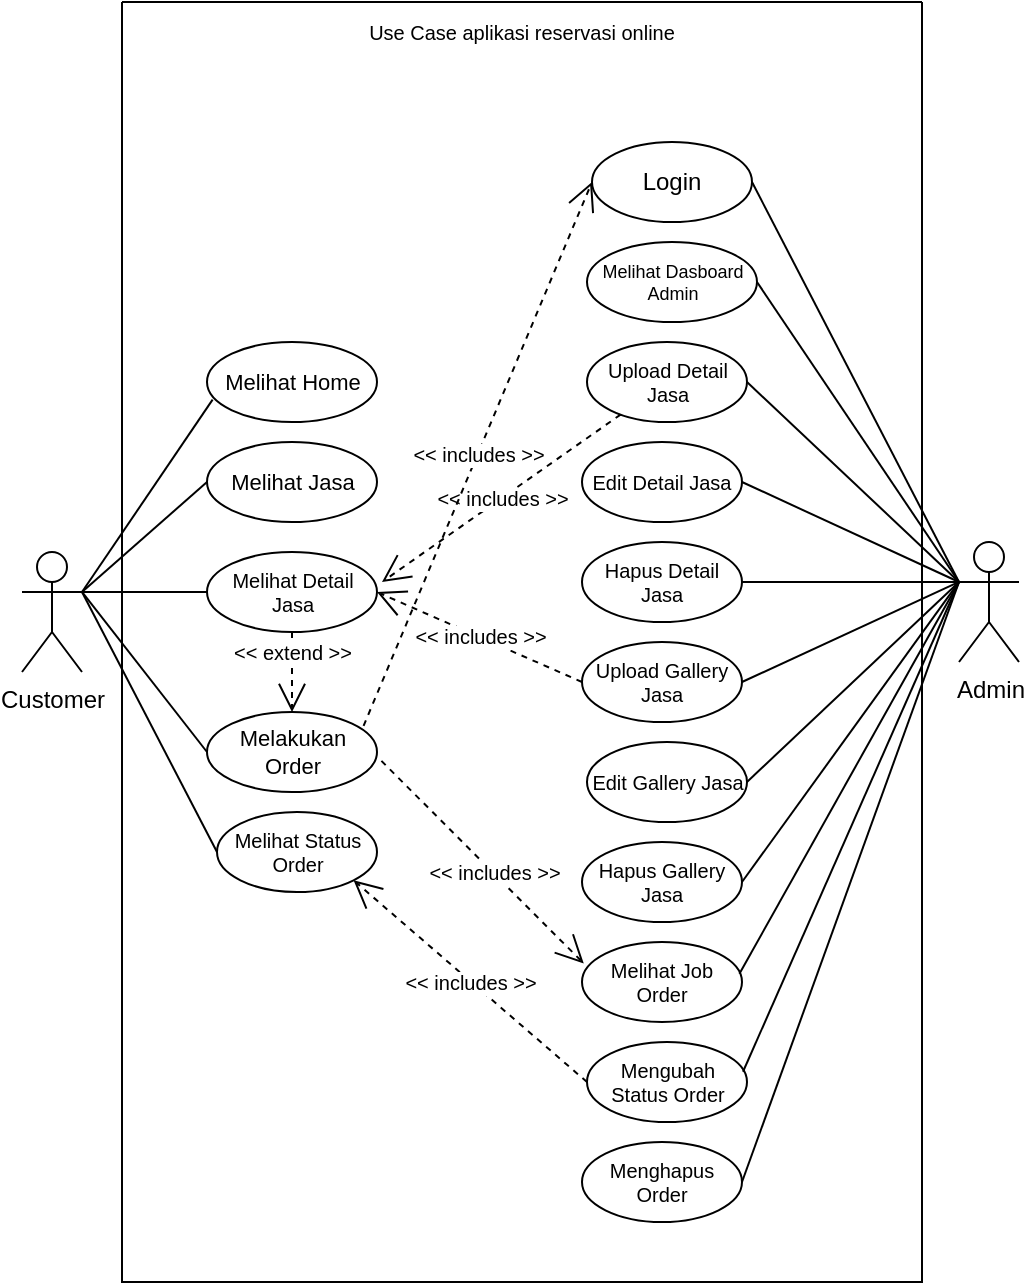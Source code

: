 <mxfile version="15.9.4" type="github">
  <diagram id="GMl95LAj9ESzuPkedipG" name="Page-1">
    <mxGraphModel dx="868" dy="482" grid="1" gridSize="10" guides="1" tooltips="1" connect="1" arrows="1" fold="1" page="1" pageScale="1" pageWidth="827" pageHeight="1169" math="0" shadow="0">
      <root>
        <mxCell id="0" />
        <mxCell id="1" parent="0" />
        <mxCell id="sUE_RuK1TpNDOWTsNQ0Q-1" value="Customer" style="shape=umlActor;verticalLabelPosition=bottom;verticalAlign=top;html=1;" parent="1" vertex="1">
          <mxGeometry x="130" y="565" width="30" height="60" as="geometry" />
        </mxCell>
        <mxCell id="sUE_RuK1TpNDOWTsNQ0Q-4" value="Admin" style="shape=umlActor;verticalLabelPosition=bottom;verticalAlign=top;html=1;" parent="1" vertex="1">
          <mxGeometry x="598.5" y="560" width="30" height="60" as="geometry" />
        </mxCell>
        <mxCell id="sUE_RuK1TpNDOWTsNQ0Q-10" value="Login" style="ellipse;whiteSpace=wrap;html=1;" parent="1" vertex="1">
          <mxGeometry x="415" y="360" width="80" height="40" as="geometry" />
        </mxCell>
        <mxCell id="sUE_RuK1TpNDOWTsNQ0Q-13" value="Melihat Detail Jasa" style="ellipse;whiteSpace=wrap;html=1;fontSize=10;" parent="1" vertex="1">
          <mxGeometry x="222.5" y="565" width="85" height="40" as="geometry" />
        </mxCell>
        <mxCell id="sUE_RuK1TpNDOWTsNQ0Q-14" value="Melakukan Order" style="ellipse;whiteSpace=wrap;html=1;fontSize=11;" parent="1" vertex="1">
          <mxGeometry x="222.5" y="645" width="85" height="40" as="geometry" />
        </mxCell>
        <mxCell id="sUE_RuK1TpNDOWTsNQ0Q-15" value="Upload Detail Jasa" style="ellipse;whiteSpace=wrap;html=1;fontSize=10;" parent="1" vertex="1">
          <mxGeometry x="412.5" y="460" width="80" height="40" as="geometry" />
        </mxCell>
        <mxCell id="sUE_RuK1TpNDOWTsNQ0Q-16" value="Upload Gallery Jasa" style="ellipse;whiteSpace=wrap;html=1;fontSize=10;" parent="1" vertex="1">
          <mxGeometry x="410" y="610" width="80" height="40" as="geometry" />
        </mxCell>
        <mxCell id="sUE_RuK1TpNDOWTsNQ0Q-17" value="Melihat Job Order" style="ellipse;whiteSpace=wrap;html=1;fontSize=10;" parent="1" vertex="1">
          <mxGeometry x="410" y="760" width="80" height="40" as="geometry" />
        </mxCell>
        <mxCell id="sUE_RuK1TpNDOWTsNQ0Q-18" value="Mengubah Status Order" style="ellipse;whiteSpace=wrap;html=1;fontSize=10;" parent="1" vertex="1">
          <mxGeometry x="412.5" y="810" width="80" height="40" as="geometry" />
        </mxCell>
        <mxCell id="sUE_RuK1TpNDOWTsNQ0Q-19" value="Melihat Status Order" style="ellipse;whiteSpace=wrap;html=1;fontSize=10;" parent="1" vertex="1">
          <mxGeometry x="227.5" y="695" width="80" height="40" as="geometry" />
        </mxCell>
        <mxCell id="sUE_RuK1TpNDOWTsNQ0Q-20" value="" style="endArrow=none;html=1;rounded=0;fontFamily=Helvetica;fontSize=10;fontColor=default;entryX=0.033;entryY=0.721;entryDx=0;entryDy=0;entryPerimeter=0;exitX=1;exitY=0.333;exitDx=0;exitDy=0;exitPerimeter=0;" parent="1" source="sUE_RuK1TpNDOWTsNQ0Q-1" target="sUE_RuK1TpNDOWTsNQ0Q-11" edge="1">
          <mxGeometry width="50" height="50" relative="1" as="geometry">
            <mxPoint x="110" y="585" as="sourcePoint" />
            <mxPoint x="410" y="545" as="targetPoint" />
          </mxGeometry>
        </mxCell>
        <mxCell id="sUE_RuK1TpNDOWTsNQ0Q-21" value="" style="endArrow=none;html=1;rounded=0;fontFamily=Helvetica;fontSize=10;fontColor=default;entryX=0;entryY=0.5;entryDx=0;entryDy=0;" parent="1" target="sUE_RuK1TpNDOWTsNQ0Q-12" edge="1">
          <mxGeometry width="50" height="50" relative="1" as="geometry">
            <mxPoint x="160" y="585" as="sourcePoint" />
            <mxPoint x="410" y="545" as="targetPoint" />
          </mxGeometry>
        </mxCell>
        <mxCell id="sUE_RuK1TpNDOWTsNQ0Q-22" value="" style="endArrow=none;html=1;rounded=0;fontFamily=Helvetica;fontSize=10;fontColor=default;exitX=1;exitY=0.333;exitDx=0;exitDy=0;exitPerimeter=0;" parent="1" source="sUE_RuK1TpNDOWTsNQ0Q-1" target="sUE_RuK1TpNDOWTsNQ0Q-13" edge="1">
          <mxGeometry width="50" height="50" relative="1" as="geometry">
            <mxPoint x="220" y="605" as="sourcePoint" />
            <mxPoint x="270" y="555" as="targetPoint" />
          </mxGeometry>
        </mxCell>
        <mxCell id="sUE_RuK1TpNDOWTsNQ0Q-23" value="" style="endArrow=none;html=1;rounded=0;fontFamily=Helvetica;fontSize=10;fontColor=default;exitX=1;exitY=0.333;exitDx=0;exitDy=0;exitPerimeter=0;entryX=0;entryY=0.5;entryDx=0;entryDy=0;" parent="1" source="sUE_RuK1TpNDOWTsNQ0Q-1" target="sUE_RuK1TpNDOWTsNQ0Q-14" edge="1">
          <mxGeometry width="50" height="50" relative="1" as="geometry">
            <mxPoint x="220" y="685" as="sourcePoint" />
            <mxPoint x="270" y="635" as="targetPoint" />
          </mxGeometry>
        </mxCell>
        <mxCell id="sUE_RuK1TpNDOWTsNQ0Q-24" value="" style="endArrow=none;html=1;rounded=0;fontFamily=Helvetica;fontSize=10;fontColor=default;exitX=1;exitY=0.333;exitDx=0;exitDy=0;exitPerimeter=0;entryX=0;entryY=0.5;entryDx=0;entryDy=0;" parent="1" source="sUE_RuK1TpNDOWTsNQ0Q-1" target="sUE_RuK1TpNDOWTsNQ0Q-19" edge="1">
          <mxGeometry width="50" height="50" relative="1" as="geometry">
            <mxPoint x="220" y="685" as="sourcePoint" />
            <mxPoint x="270" y="635" as="targetPoint" />
          </mxGeometry>
        </mxCell>
        <mxCell id="sUE_RuK1TpNDOWTsNQ0Q-25" value="" style="endArrow=none;html=1;rounded=0;fontFamily=Helvetica;fontSize=10;fontColor=default;entryX=1;entryY=0.5;entryDx=0;entryDy=0;exitX=0;exitY=0.333;exitDx=0;exitDy=0;exitPerimeter=0;" parent="1" source="sUE_RuK1TpNDOWTsNQ0Q-4" target="sUE_RuK1TpNDOWTsNQ0Q-10" edge="1">
          <mxGeometry width="50" height="50" relative="1" as="geometry">
            <mxPoint x="378.5" y="630" as="sourcePoint" />
            <mxPoint x="428.5" y="580" as="targetPoint" />
          </mxGeometry>
        </mxCell>
        <mxCell id="sUE_RuK1TpNDOWTsNQ0Q-26" value="" style="endArrow=none;html=1;rounded=0;fontFamily=Helvetica;fontSize=10;fontColor=default;entryX=1;entryY=0.5;entryDx=0;entryDy=0;exitX=0;exitY=0.333;exitDx=0;exitDy=0;exitPerimeter=0;" parent="1" source="sUE_RuK1TpNDOWTsNQ0Q-4" target="sUE_RuK1TpNDOWTsNQ0Q-15" edge="1">
          <mxGeometry width="50" height="50" relative="1" as="geometry">
            <mxPoint x="378.5" y="630" as="sourcePoint" />
            <mxPoint x="428.5" y="580" as="targetPoint" />
          </mxGeometry>
        </mxCell>
        <mxCell id="sUE_RuK1TpNDOWTsNQ0Q-27" value="" style="endArrow=none;html=1;rounded=0;fontFamily=Helvetica;fontSize=10;fontColor=default;entryX=1;entryY=0.5;entryDx=0;entryDy=0;exitX=0;exitY=0.333;exitDx=0;exitDy=0;exitPerimeter=0;" parent="1" source="sUE_RuK1TpNDOWTsNQ0Q-4" target="sUE_RuK1TpNDOWTsNQ0Q-16" edge="1">
          <mxGeometry width="50" height="50" relative="1" as="geometry">
            <mxPoint x="378.5" y="630" as="sourcePoint" />
            <mxPoint x="428.5" y="580" as="targetPoint" />
          </mxGeometry>
        </mxCell>
        <mxCell id="sUE_RuK1TpNDOWTsNQ0Q-28" value="" style="endArrow=none;html=1;rounded=0;fontFamily=Helvetica;fontSize=10;fontColor=default;exitX=0.984;exitY=0.398;exitDx=0;exitDy=0;exitPerimeter=0;entryX=0;entryY=0.333;entryDx=0;entryDy=0;entryPerimeter=0;" parent="1" source="sUE_RuK1TpNDOWTsNQ0Q-17" target="sUE_RuK1TpNDOWTsNQ0Q-4" edge="1">
          <mxGeometry width="50" height="50" relative="1" as="geometry">
            <mxPoint x="378.5" y="630" as="sourcePoint" />
            <mxPoint x="428.5" y="580" as="targetPoint" />
          </mxGeometry>
        </mxCell>
        <mxCell id="sUE_RuK1TpNDOWTsNQ0Q-29" value="" style="endArrow=none;html=1;rounded=0;fontFamily=Helvetica;fontSize=10;fontColor=default;exitX=0.975;exitY=0.372;exitDx=0;exitDy=0;exitPerimeter=0;" parent="1" source="sUE_RuK1TpNDOWTsNQ0Q-18" edge="1">
          <mxGeometry width="50" height="50" relative="1" as="geometry">
            <mxPoint x="378.5" y="630" as="sourcePoint" />
            <mxPoint x="598.5" y="580" as="targetPoint" />
          </mxGeometry>
        </mxCell>
        <mxCell id="sUE_RuK1TpNDOWTsNQ0Q-30" value="Melihat Dasboard Admin" style="ellipse;whiteSpace=wrap;html=1;fontSize=9;" parent="1" vertex="1">
          <mxGeometry x="412.5" y="410" width="85" height="40" as="geometry" />
        </mxCell>
        <mxCell id="sUE_RuK1TpNDOWTsNQ0Q-32" value="" style="endArrow=none;html=1;rounded=0;fontFamily=Helvetica;fontSize=10;fontColor=default;entryX=1;entryY=0.5;entryDx=0;entryDy=0;" parent="1" target="sUE_RuK1TpNDOWTsNQ0Q-30" edge="1">
          <mxGeometry width="50" height="50" relative="1" as="geometry">
            <mxPoint x="598.5" y="580" as="sourcePoint" />
            <mxPoint x="438.5" y="510" as="targetPoint" />
          </mxGeometry>
        </mxCell>
        <mxCell id="sUE_RuK1TpNDOWTsNQ0Q-35" value="Edit Detail Jasa" style="ellipse;whiteSpace=wrap;html=1;fontSize=10;" parent="1" vertex="1">
          <mxGeometry x="410" y="510" width="80" height="40" as="geometry" />
        </mxCell>
        <mxCell id="sUE_RuK1TpNDOWTsNQ0Q-36" value="Hapus Detail Jasa" style="ellipse;whiteSpace=wrap;html=1;fontSize=10;" parent="1" vertex="1">
          <mxGeometry x="410" y="560" width="80" height="40" as="geometry" />
        </mxCell>
        <mxCell id="sUE_RuK1TpNDOWTsNQ0Q-37" value="Edit Gallery Jasa" style="ellipse;whiteSpace=wrap;html=1;fontSize=10;" parent="1" vertex="1">
          <mxGeometry x="412.5" y="660" width="80" height="40" as="geometry" />
        </mxCell>
        <mxCell id="sUE_RuK1TpNDOWTsNQ0Q-38" value="Hapus Gallery Jasa" style="ellipse;whiteSpace=wrap;html=1;fontSize=10;" parent="1" vertex="1">
          <mxGeometry x="410" y="710" width="80" height="40" as="geometry" />
        </mxCell>
        <mxCell id="sUE_RuK1TpNDOWTsNQ0Q-39" value="Menghapus Order" style="ellipse;whiteSpace=wrap;html=1;fontSize=10;" parent="1" vertex="1">
          <mxGeometry x="410" y="860" width="80" height="40" as="geometry" />
        </mxCell>
        <mxCell id="sUE_RuK1TpNDOWTsNQ0Q-40" value="" style="endArrow=none;html=1;rounded=0;fontFamily=Helvetica;fontSize=10;fontColor=default;exitX=1;exitY=0.5;exitDx=0;exitDy=0;" parent="1" source="sUE_RuK1TpNDOWTsNQ0Q-39" edge="1">
          <mxGeometry width="50" height="50" relative="1" as="geometry">
            <mxPoint x="388.5" y="760" as="sourcePoint" />
            <mxPoint x="598.5" y="580" as="targetPoint" />
          </mxGeometry>
        </mxCell>
        <mxCell id="sUE_RuK1TpNDOWTsNQ0Q-41" value="" style="endArrow=none;html=1;rounded=0;fontFamily=Helvetica;fontSize=10;fontColor=default;entryX=0;entryY=0.333;entryDx=0;entryDy=0;entryPerimeter=0;exitX=1;exitY=0.5;exitDx=0;exitDy=0;" parent="1" source="sUE_RuK1TpNDOWTsNQ0Q-38" target="sUE_RuK1TpNDOWTsNQ0Q-4" edge="1">
          <mxGeometry width="50" height="50" relative="1" as="geometry">
            <mxPoint x="498.5" y="690" as="sourcePoint" />
            <mxPoint x="438.5" y="640" as="targetPoint" />
          </mxGeometry>
        </mxCell>
        <mxCell id="sUE_RuK1TpNDOWTsNQ0Q-42" value="" style="endArrow=none;html=1;rounded=0;fontFamily=Helvetica;fontSize=10;fontColor=default;exitX=1;exitY=0.5;exitDx=0;exitDy=0;" parent="1" source="sUE_RuK1TpNDOWTsNQ0Q-37" edge="1">
          <mxGeometry width="50" height="50" relative="1" as="geometry">
            <mxPoint x="498.5" y="640" as="sourcePoint" />
            <mxPoint x="598.5" y="580" as="targetPoint" />
          </mxGeometry>
        </mxCell>
        <mxCell id="sUE_RuK1TpNDOWTsNQ0Q-43" value="" style="endArrow=none;html=1;rounded=0;fontFamily=Helvetica;fontSize=10;fontColor=default;entryX=1;entryY=0.5;entryDx=0;entryDy=0;" parent="1" target="sUE_RuK1TpNDOWTsNQ0Q-36" edge="1">
          <mxGeometry width="50" height="50" relative="1" as="geometry">
            <mxPoint x="598.5" y="580" as="sourcePoint" />
            <mxPoint x="498.5" y="540" as="targetPoint" />
          </mxGeometry>
        </mxCell>
        <mxCell id="sUE_RuK1TpNDOWTsNQ0Q-44" value="" style="endArrow=none;html=1;rounded=0;fontFamily=Helvetica;fontSize=10;fontColor=default;entryX=1;entryY=0.5;entryDx=0;entryDy=0;" parent="1" target="sUE_RuK1TpNDOWTsNQ0Q-35" edge="1">
          <mxGeometry width="50" height="50" relative="1" as="geometry">
            <mxPoint x="598.5" y="580" as="sourcePoint" />
            <mxPoint x="438.5" y="570" as="targetPoint" />
          </mxGeometry>
        </mxCell>
        <mxCell id="sUE_RuK1TpNDOWTsNQ0Q-46" value="&amp;lt;&amp;lt; includes &amp;gt;&amp;gt;" style="endArrow=open;endSize=12;dashed=1;html=1;rounded=0;fontFamily=Helvetica;fontSize=10;fontColor=default;exitX=0;exitY=0.5;exitDx=0;exitDy=0;entryX=1;entryY=1;entryDx=0;entryDy=0;" parent="1" source="sUE_RuK1TpNDOWTsNQ0Q-18" target="sUE_RuK1TpNDOWTsNQ0Q-19" edge="1">
          <mxGeometry width="160" relative="1" as="geometry">
            <mxPoint x="340" y="730" as="sourcePoint" />
            <mxPoint x="323" y="850" as="targetPoint" />
          </mxGeometry>
        </mxCell>
        <mxCell id="sUE_RuK1TpNDOWTsNQ0Q-47" value="&amp;lt;&amp;lt; includes &amp;gt;&amp;gt;" style="endArrow=open;endSize=12;dashed=1;html=1;rounded=0;fontFamily=Helvetica;fontSize=10;fontColor=default;exitX=1.026;exitY=0.611;exitDx=0;exitDy=0;exitPerimeter=0;entryX=0.011;entryY=0.268;entryDx=0;entryDy=0;entryPerimeter=0;" parent="1" source="sUE_RuK1TpNDOWTsNQ0Q-14" target="sUE_RuK1TpNDOWTsNQ0Q-17" edge="1">
          <mxGeometry x="0.105" width="160" relative="1" as="geometry">
            <mxPoint x="370" y="670" as="sourcePoint" />
            <mxPoint x="400" y="770" as="targetPoint" />
            <mxPoint as="offset" />
          </mxGeometry>
        </mxCell>
        <mxCell id="sUE_RuK1TpNDOWTsNQ0Q-50" value="&amp;lt;&amp;lt; extend &amp;gt;&amp;gt;" style="endArrow=open;endSize=12;dashed=1;html=1;rounded=0;fontFamily=Helvetica;fontSize=10;fontColor=default;exitX=0.5;exitY=1;exitDx=0;exitDy=0;entryX=0.5;entryY=0;entryDx=0;entryDy=0;" parent="1" source="sUE_RuK1TpNDOWTsNQ0Q-13" target="sUE_RuK1TpNDOWTsNQ0Q-14" edge="1">
          <mxGeometry x="-0.5" width="160" relative="1" as="geometry">
            <mxPoint x="282.5" y="425.0" as="sourcePoint" />
            <mxPoint x="290" y="635" as="targetPoint" />
            <mxPoint as="offset" />
          </mxGeometry>
        </mxCell>
        <mxCell id="sUE_RuK1TpNDOWTsNQ0Q-53" value="&amp;lt;&amp;lt; includes &amp;gt;&amp;gt;" style="endArrow=open;endSize=12;dashed=1;html=1;rounded=0;fontFamily=Helvetica;fontSize=10;fontColor=default;entryX=1;entryY=0.5;entryDx=0;entryDy=0;exitX=0;exitY=0.5;exitDx=0;exitDy=0;" parent="1" source="sUE_RuK1TpNDOWTsNQ0Q-16" target="sUE_RuK1TpNDOWTsNQ0Q-13" edge="1">
          <mxGeometry width="160" relative="1" as="geometry">
            <mxPoint x="460" y="590" as="sourcePoint" />
            <mxPoint x="320" y="480" as="targetPoint" />
          </mxGeometry>
        </mxCell>
        <mxCell id="sUE_RuK1TpNDOWTsNQ0Q-54" value="&amp;lt;&amp;lt; includes &amp;gt;&amp;gt;" style="endArrow=open;endSize=12;dashed=1;html=1;rounded=0;fontFamily=Helvetica;fontSize=10;fontColor=default;" parent="1" source="sUE_RuK1TpNDOWTsNQ0Q-15" edge="1">
          <mxGeometry width="160" relative="1" as="geometry">
            <mxPoint x="460" y="440" as="sourcePoint" />
            <mxPoint x="310" y="580" as="targetPoint" />
          </mxGeometry>
        </mxCell>
        <mxCell id="sUE_RuK1TpNDOWTsNQ0Q-55" value="&amp;lt;&amp;lt; includes &amp;gt;&amp;gt;" style="endArrow=open;endSize=12;dashed=1;html=1;rounded=0;fontFamily=Helvetica;fontSize=10;fontColor=default;entryX=0;entryY=0.5;entryDx=0;entryDy=0;exitX=0.921;exitY=0.173;exitDx=0;exitDy=0;exitPerimeter=0;" parent="1" source="sUE_RuK1TpNDOWTsNQ0Q-14" target="sUE_RuK1TpNDOWTsNQ0Q-10" edge="1">
          <mxGeometry width="160" relative="1" as="geometry">
            <mxPoint x="360" y="670" as="sourcePoint" />
            <mxPoint x="347.5" y="520.0" as="targetPoint" />
          </mxGeometry>
        </mxCell>
        <mxCell id="sUE_RuK1TpNDOWTsNQ0Q-63" value="" style="swimlane;startSize=0;fontFamily=Helvetica;fontSize=8;fontColor=default;strokeColor=default;fillColor=default;html=1;" parent="1" vertex="1">
          <mxGeometry x="180" y="290" width="400" height="640" as="geometry">
            <mxRectangle x="160" y="310" width="50" height="40" as="alternateBounds" />
          </mxGeometry>
        </mxCell>
        <mxCell id="sUE_RuK1TpNDOWTsNQ0Q-64" value="Use Case aplikasi reservasi online" style="text;html=1;strokeColor=none;fillColor=none;align=center;verticalAlign=middle;whiteSpace=wrap;rounded=0;fontFamily=Helvetica;fontSize=10;fontColor=default;" parent="sUE_RuK1TpNDOWTsNQ0Q-63" vertex="1">
          <mxGeometry x="120" width="160" height="30" as="geometry" />
        </mxCell>
        <mxCell id="sUE_RuK1TpNDOWTsNQ0Q-12" value="Melihat Jasa" style="ellipse;whiteSpace=wrap;html=1;fontSize=11;" parent="sUE_RuK1TpNDOWTsNQ0Q-63" vertex="1">
          <mxGeometry x="42.5" y="220" width="85" height="40" as="geometry" />
        </mxCell>
        <mxCell id="sUE_RuK1TpNDOWTsNQ0Q-11" value="Melihat Home" style="ellipse;whiteSpace=wrap;html=1;fontSize=11;" parent="sUE_RuK1TpNDOWTsNQ0Q-63" vertex="1">
          <mxGeometry x="42.5" y="170" width="85" height="40" as="geometry" />
        </mxCell>
      </root>
    </mxGraphModel>
  </diagram>
</mxfile>
